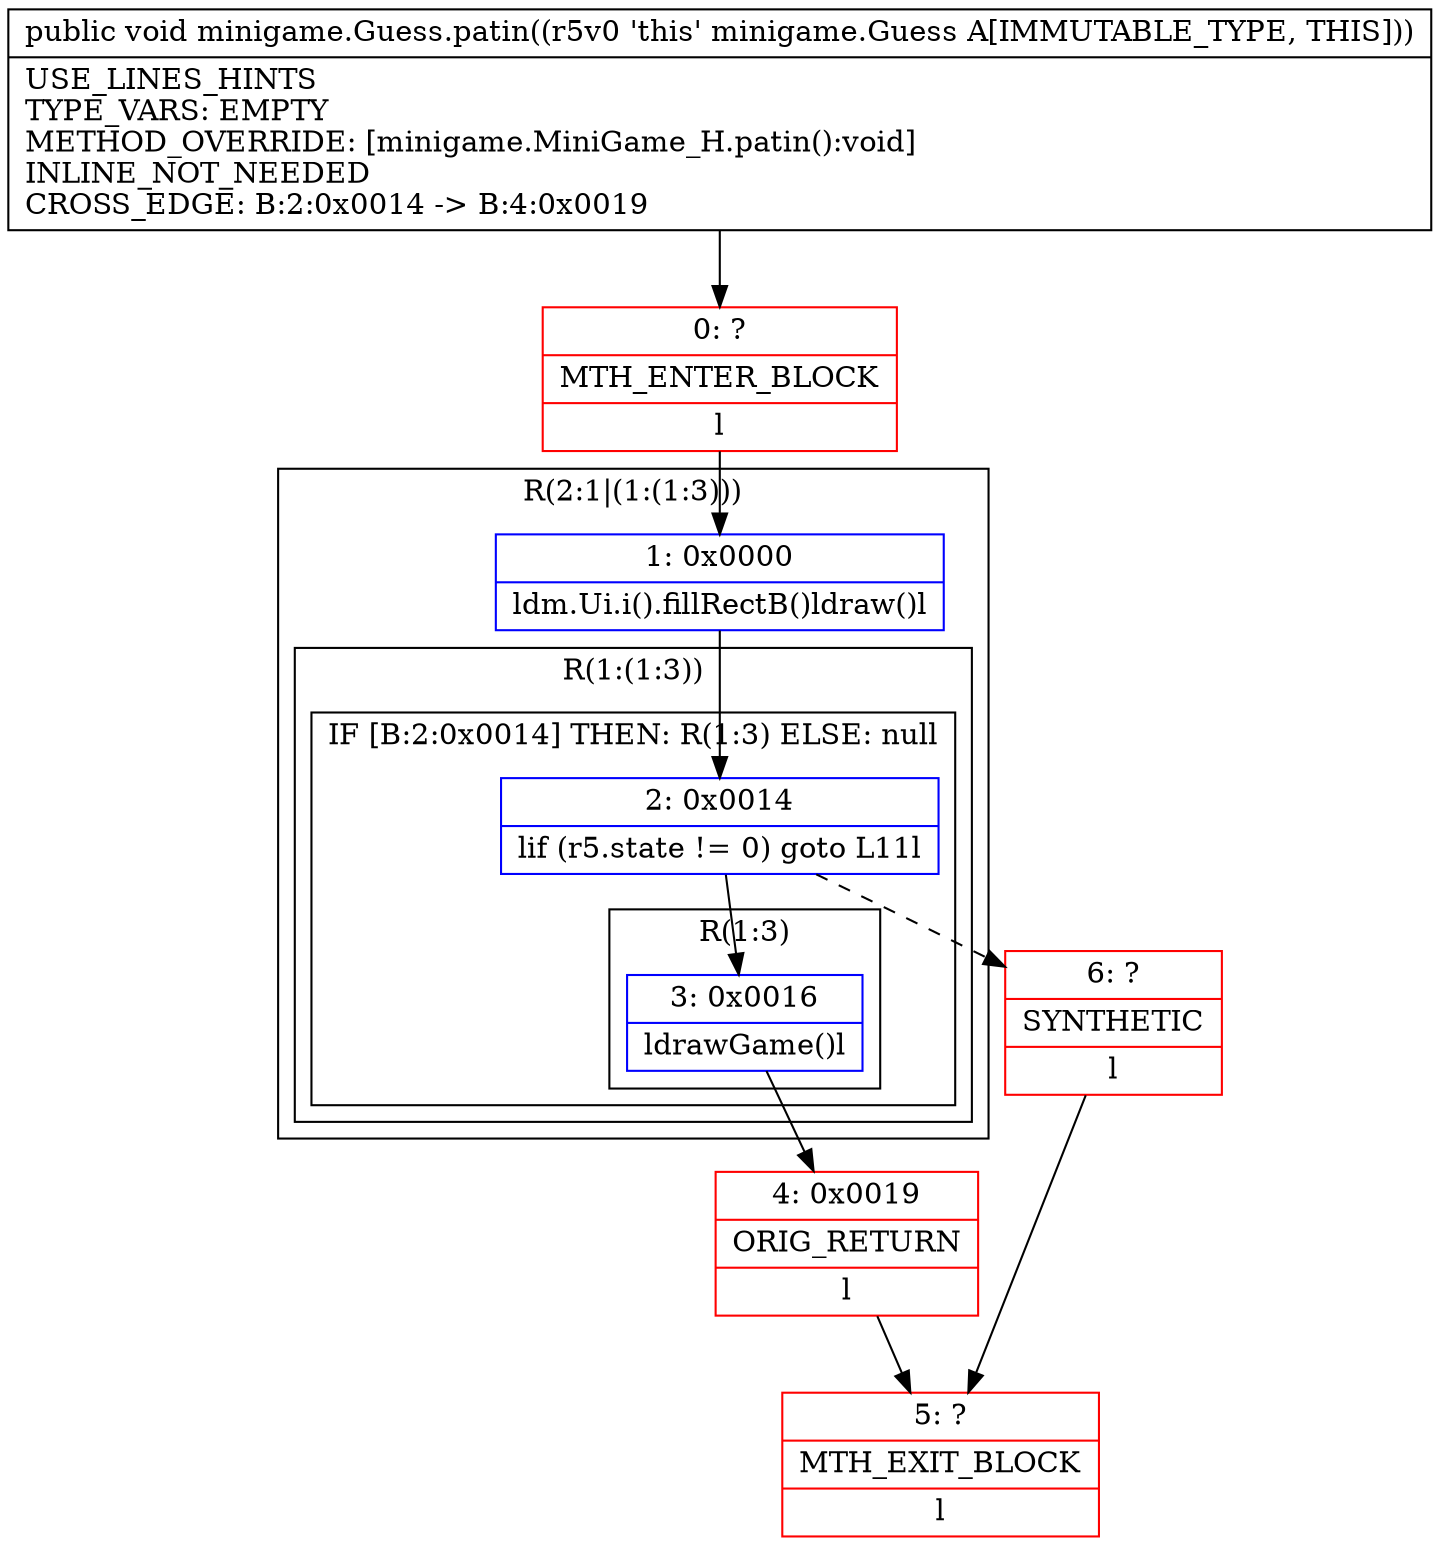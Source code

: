 digraph "CFG forminigame.Guess.patin()V" {
subgraph cluster_Region_851474362 {
label = "R(2:1|(1:(1:3)))";
node [shape=record,color=blue];
Node_1 [shape=record,label="{1\:\ 0x0000|ldm.Ui.i().fillRectB()ldraw()l}"];
subgraph cluster_Region_1880797217 {
label = "R(1:(1:3))";
node [shape=record,color=blue];
subgraph cluster_IfRegion_1541909390 {
label = "IF [B:2:0x0014] THEN: R(1:3) ELSE: null";
node [shape=record,color=blue];
Node_2 [shape=record,label="{2\:\ 0x0014|lif (r5.state != 0) goto L11l}"];
subgraph cluster_Region_486763050 {
label = "R(1:3)";
node [shape=record,color=blue];
Node_3 [shape=record,label="{3\:\ 0x0016|ldrawGame()l}"];
}
}
}
}
Node_0 [shape=record,color=red,label="{0\:\ ?|MTH_ENTER_BLOCK\l|l}"];
Node_4 [shape=record,color=red,label="{4\:\ 0x0019|ORIG_RETURN\l|l}"];
Node_5 [shape=record,color=red,label="{5\:\ ?|MTH_EXIT_BLOCK\l|l}"];
Node_6 [shape=record,color=red,label="{6\:\ ?|SYNTHETIC\l|l}"];
MethodNode[shape=record,label="{public void minigame.Guess.patin((r5v0 'this' minigame.Guess A[IMMUTABLE_TYPE, THIS]))  | USE_LINES_HINTS\lTYPE_VARS: EMPTY\lMETHOD_OVERRIDE: [minigame.MiniGame_H.patin():void]\lINLINE_NOT_NEEDED\lCROSS_EDGE: B:2:0x0014 \-\> B:4:0x0019\l}"];
MethodNode -> Node_0;
Node_1 -> Node_2;
Node_2 -> Node_3;
Node_2 -> Node_6[style=dashed];
Node_3 -> Node_4;
Node_0 -> Node_1;
Node_4 -> Node_5;
Node_6 -> Node_5;
}

